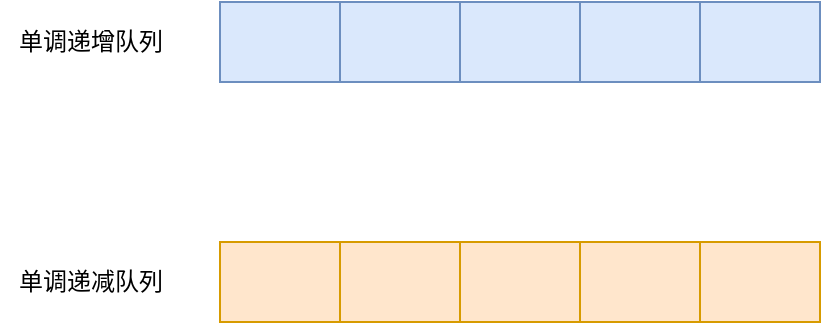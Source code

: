 <mxfile version="14.9.9" type="github">
  <diagram id="WII6mWOaHSMsTVorQr9N" name="Page-1">
    <mxGraphModel dx="946" dy="536" grid="1" gridSize="10" guides="1" tooltips="1" connect="1" arrows="1" fold="1" page="1" pageScale="1" pageWidth="827" pageHeight="1169" math="0" shadow="0">
      <root>
        <mxCell id="0" />
        <mxCell id="1" parent="0" />
        <mxCell id="KNY4HZSlmsUiAL8JBXFu-26" value="" style="shape=table;html=1;whiteSpace=wrap;startSize=0;container=1;collapsible=0;childLayout=tableLayout;fillColor=#ffe6cc;strokeColor=#d79b00;" vertex="1" parent="1">
          <mxGeometry x="320" y="340" width="300" height="40" as="geometry" />
        </mxCell>
        <mxCell id="KNY4HZSlmsUiAL8JBXFu-27" value="" style="shape=partialRectangle;html=1;whiteSpace=wrap;collapsible=0;dropTarget=0;pointerEvents=0;fillColor=none;top=0;left=0;bottom=0;right=0;points=[[0,0.5],[1,0.5]];portConstraint=eastwest;" vertex="1" parent="KNY4HZSlmsUiAL8JBXFu-26">
          <mxGeometry width="300" height="40" as="geometry" />
        </mxCell>
        <mxCell id="KNY4HZSlmsUiAL8JBXFu-28" value="" style="shape=partialRectangle;html=1;whiteSpace=wrap;connectable=0;fillColor=none;top=0;left=0;bottom=0;right=0;overflow=hidden;pointerEvents=1;" vertex="1" parent="KNY4HZSlmsUiAL8JBXFu-27">
          <mxGeometry width="60" height="40" as="geometry" />
        </mxCell>
        <mxCell id="KNY4HZSlmsUiAL8JBXFu-29" value="" style="shape=partialRectangle;html=1;whiteSpace=wrap;connectable=0;fillColor=none;top=0;left=0;bottom=0;right=0;overflow=hidden;pointerEvents=1;" vertex="1" parent="KNY4HZSlmsUiAL8JBXFu-27">
          <mxGeometry x="60" width="60" height="40" as="geometry" />
        </mxCell>
        <mxCell id="KNY4HZSlmsUiAL8JBXFu-30" value="" style="shape=partialRectangle;html=1;whiteSpace=wrap;connectable=0;fillColor=none;top=0;left=0;bottom=0;right=0;overflow=hidden;pointerEvents=1;" vertex="1" parent="KNY4HZSlmsUiAL8JBXFu-27">
          <mxGeometry x="120" width="60" height="40" as="geometry" />
        </mxCell>
        <mxCell id="KNY4HZSlmsUiAL8JBXFu-31" style="shape=partialRectangle;html=1;whiteSpace=wrap;connectable=0;fillColor=none;top=0;left=0;bottom=0;right=0;overflow=hidden;pointerEvents=1;" vertex="1" parent="KNY4HZSlmsUiAL8JBXFu-27">
          <mxGeometry x="180" width="60" height="40" as="geometry" />
        </mxCell>
        <mxCell id="KNY4HZSlmsUiAL8JBXFu-32" style="shape=partialRectangle;html=1;whiteSpace=wrap;connectable=0;fillColor=none;top=0;left=0;bottom=0;right=0;overflow=hidden;pointerEvents=1;" vertex="1" parent="KNY4HZSlmsUiAL8JBXFu-27">
          <mxGeometry x="240" width="60" height="40" as="geometry" />
        </mxCell>
        <mxCell id="KNY4HZSlmsUiAL8JBXFu-33" value="单调递增队列" style="text;html=1;align=center;verticalAlign=middle;resizable=0;points=[];autosize=1;strokeColor=none;" vertex="1" parent="1">
          <mxGeometry x="210" y="230" width="90" height="20" as="geometry" />
        </mxCell>
        <mxCell id="KNY4HZSlmsUiAL8JBXFu-34" value="单调递减队列" style="text;html=1;align=center;verticalAlign=middle;resizable=0;points=[];autosize=1;strokeColor=none;" vertex="1" parent="1">
          <mxGeometry x="210" y="350" width="90" height="20" as="geometry" />
        </mxCell>
        <mxCell id="KNY4HZSlmsUiAL8JBXFu-35" value="" style="shape=table;html=1;whiteSpace=wrap;startSize=0;container=1;collapsible=0;childLayout=tableLayout;fillColor=#dae8fc;strokeColor=#6c8ebf;" vertex="1" parent="1">
          <mxGeometry x="320" y="220" width="300" height="40" as="geometry" />
        </mxCell>
        <mxCell id="KNY4HZSlmsUiAL8JBXFu-36" value="" style="shape=partialRectangle;html=1;whiteSpace=wrap;collapsible=0;dropTarget=0;pointerEvents=0;fillColor=none;top=0;left=0;bottom=0;right=0;points=[[0,0.5],[1,0.5]];portConstraint=eastwest;" vertex="1" parent="KNY4HZSlmsUiAL8JBXFu-35">
          <mxGeometry width="300" height="40" as="geometry" />
        </mxCell>
        <mxCell id="KNY4HZSlmsUiAL8JBXFu-37" value="" style="shape=partialRectangle;html=1;whiteSpace=wrap;connectable=0;fillColor=none;top=0;left=0;bottom=0;right=0;overflow=hidden;pointerEvents=1;" vertex="1" parent="KNY4HZSlmsUiAL8JBXFu-36">
          <mxGeometry width="60" height="40" as="geometry" />
        </mxCell>
        <mxCell id="KNY4HZSlmsUiAL8JBXFu-38" value="" style="shape=partialRectangle;html=1;whiteSpace=wrap;connectable=0;fillColor=none;top=0;left=0;bottom=0;right=0;overflow=hidden;pointerEvents=1;" vertex="1" parent="KNY4HZSlmsUiAL8JBXFu-36">
          <mxGeometry x="60" width="60" height="40" as="geometry" />
        </mxCell>
        <mxCell id="KNY4HZSlmsUiAL8JBXFu-39" value="" style="shape=partialRectangle;html=1;whiteSpace=wrap;connectable=0;fillColor=none;top=0;left=0;bottom=0;right=0;overflow=hidden;pointerEvents=1;" vertex="1" parent="KNY4HZSlmsUiAL8JBXFu-36">
          <mxGeometry x="120" width="60" height="40" as="geometry" />
        </mxCell>
        <mxCell id="KNY4HZSlmsUiAL8JBXFu-40" style="shape=partialRectangle;html=1;whiteSpace=wrap;connectable=0;fillColor=none;top=0;left=0;bottom=0;right=0;overflow=hidden;pointerEvents=1;" vertex="1" parent="KNY4HZSlmsUiAL8JBXFu-36">
          <mxGeometry x="180" width="60" height="40" as="geometry" />
        </mxCell>
        <mxCell id="KNY4HZSlmsUiAL8JBXFu-41" style="shape=partialRectangle;html=1;whiteSpace=wrap;connectable=0;fillColor=none;top=0;left=0;bottom=0;right=0;overflow=hidden;pointerEvents=1;" vertex="1" parent="KNY4HZSlmsUiAL8JBXFu-36">
          <mxGeometry x="240" width="60" height="40" as="geometry" />
        </mxCell>
      </root>
    </mxGraphModel>
  </diagram>
</mxfile>
